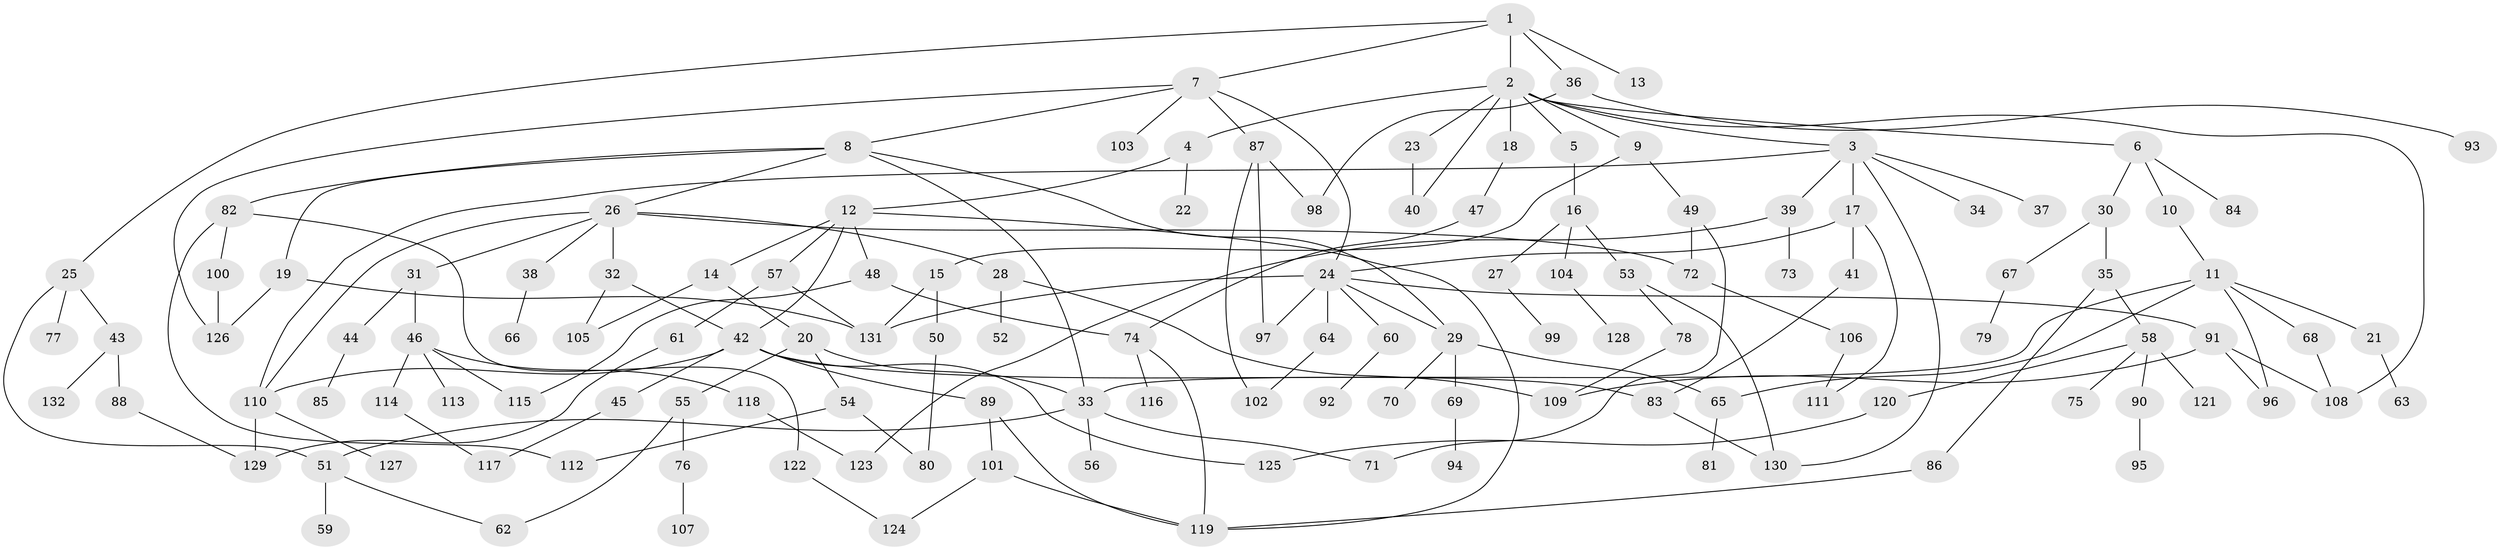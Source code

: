 // coarse degree distribution, {9: 0.0449438202247191, 6: 0.02247191011235955, 2: 0.2696629213483146, 5: 0.0449438202247191, 3: 0.21348314606741572, 10: 0.02247191011235955, 1: 0.2696629213483146, 4: 0.0898876404494382, 8: 0.011235955056179775, 7: 0.011235955056179775}
// Generated by graph-tools (version 1.1) at 2025/23/03/03/25 07:23:31]
// undirected, 132 vertices, 176 edges
graph export_dot {
graph [start="1"]
  node [color=gray90,style=filled];
  1;
  2;
  3;
  4;
  5;
  6;
  7;
  8;
  9;
  10;
  11;
  12;
  13;
  14;
  15;
  16;
  17;
  18;
  19;
  20;
  21;
  22;
  23;
  24;
  25;
  26;
  27;
  28;
  29;
  30;
  31;
  32;
  33;
  34;
  35;
  36;
  37;
  38;
  39;
  40;
  41;
  42;
  43;
  44;
  45;
  46;
  47;
  48;
  49;
  50;
  51;
  52;
  53;
  54;
  55;
  56;
  57;
  58;
  59;
  60;
  61;
  62;
  63;
  64;
  65;
  66;
  67;
  68;
  69;
  70;
  71;
  72;
  73;
  74;
  75;
  76;
  77;
  78;
  79;
  80;
  81;
  82;
  83;
  84;
  85;
  86;
  87;
  88;
  89;
  90;
  91;
  92;
  93;
  94;
  95;
  96;
  97;
  98;
  99;
  100;
  101;
  102;
  103;
  104;
  105;
  106;
  107;
  108;
  109;
  110;
  111;
  112;
  113;
  114;
  115;
  116;
  117;
  118;
  119;
  120;
  121;
  122;
  123;
  124;
  125;
  126;
  127;
  128;
  129;
  130;
  131;
  132;
  1 -- 2;
  1 -- 7;
  1 -- 13;
  1 -- 25;
  1 -- 36;
  2 -- 3;
  2 -- 4;
  2 -- 5;
  2 -- 6;
  2 -- 9;
  2 -- 18;
  2 -- 23;
  2 -- 40;
  2 -- 108;
  3 -- 17;
  3 -- 34;
  3 -- 37;
  3 -- 39;
  3 -- 130;
  3 -- 110;
  4 -- 12;
  4 -- 22;
  5 -- 16;
  6 -- 10;
  6 -- 30;
  6 -- 84;
  7 -- 8;
  7 -- 24;
  7 -- 87;
  7 -- 103;
  7 -- 126;
  8 -- 19;
  8 -- 26;
  8 -- 29;
  8 -- 33;
  8 -- 82;
  9 -- 15;
  9 -- 49;
  10 -- 11;
  11 -- 21;
  11 -- 68;
  11 -- 33;
  11 -- 96;
  11 -- 65;
  12 -- 14;
  12 -- 48;
  12 -- 57;
  12 -- 119;
  12 -- 42;
  14 -- 20;
  14 -- 105;
  15 -- 50;
  15 -- 131;
  16 -- 27;
  16 -- 53;
  16 -- 104;
  17 -- 41;
  17 -- 24;
  17 -- 111;
  18 -- 47;
  19 -- 126;
  19 -- 131;
  20 -- 54;
  20 -- 55;
  20 -- 33;
  21 -- 63;
  23 -- 40;
  24 -- 60;
  24 -- 64;
  24 -- 91;
  24 -- 97;
  24 -- 131;
  24 -- 29;
  25 -- 43;
  25 -- 51;
  25 -- 77;
  26 -- 28;
  26 -- 31;
  26 -- 32;
  26 -- 38;
  26 -- 72;
  26 -- 110;
  27 -- 99;
  28 -- 52;
  28 -- 109;
  29 -- 65;
  29 -- 69;
  29 -- 70;
  30 -- 35;
  30 -- 67;
  31 -- 44;
  31 -- 46;
  32 -- 42;
  32 -- 105;
  33 -- 56;
  33 -- 71;
  33 -- 51;
  35 -- 58;
  35 -- 86;
  36 -- 93;
  36 -- 98;
  38 -- 66;
  39 -- 73;
  39 -- 123;
  41 -- 83;
  42 -- 45;
  42 -- 89;
  42 -- 125;
  42 -- 83;
  42 -- 110;
  43 -- 88;
  43 -- 132;
  44 -- 85;
  45 -- 117;
  46 -- 113;
  46 -- 114;
  46 -- 118;
  46 -- 115;
  47 -- 74;
  48 -- 115;
  48 -- 74;
  49 -- 71;
  49 -- 72;
  50 -- 80;
  51 -- 59;
  51 -- 62;
  53 -- 78;
  53 -- 130;
  54 -- 80;
  54 -- 112;
  55 -- 76;
  55 -- 62;
  57 -- 61;
  57 -- 131;
  58 -- 75;
  58 -- 90;
  58 -- 120;
  58 -- 121;
  60 -- 92;
  61 -- 129;
  64 -- 102;
  65 -- 81;
  67 -- 79;
  68 -- 108;
  69 -- 94;
  72 -- 106;
  74 -- 116;
  74 -- 119;
  76 -- 107;
  78 -- 109;
  82 -- 100;
  82 -- 112;
  82 -- 122;
  83 -- 130;
  86 -- 119;
  87 -- 102;
  87 -- 98;
  87 -- 97;
  88 -- 129;
  89 -- 101;
  89 -- 119;
  90 -- 95;
  91 -- 96;
  91 -- 108;
  91 -- 109;
  100 -- 126;
  101 -- 119;
  101 -- 124;
  104 -- 128;
  106 -- 111;
  110 -- 127;
  110 -- 129;
  114 -- 117;
  118 -- 123;
  120 -- 125;
  122 -- 124;
}
